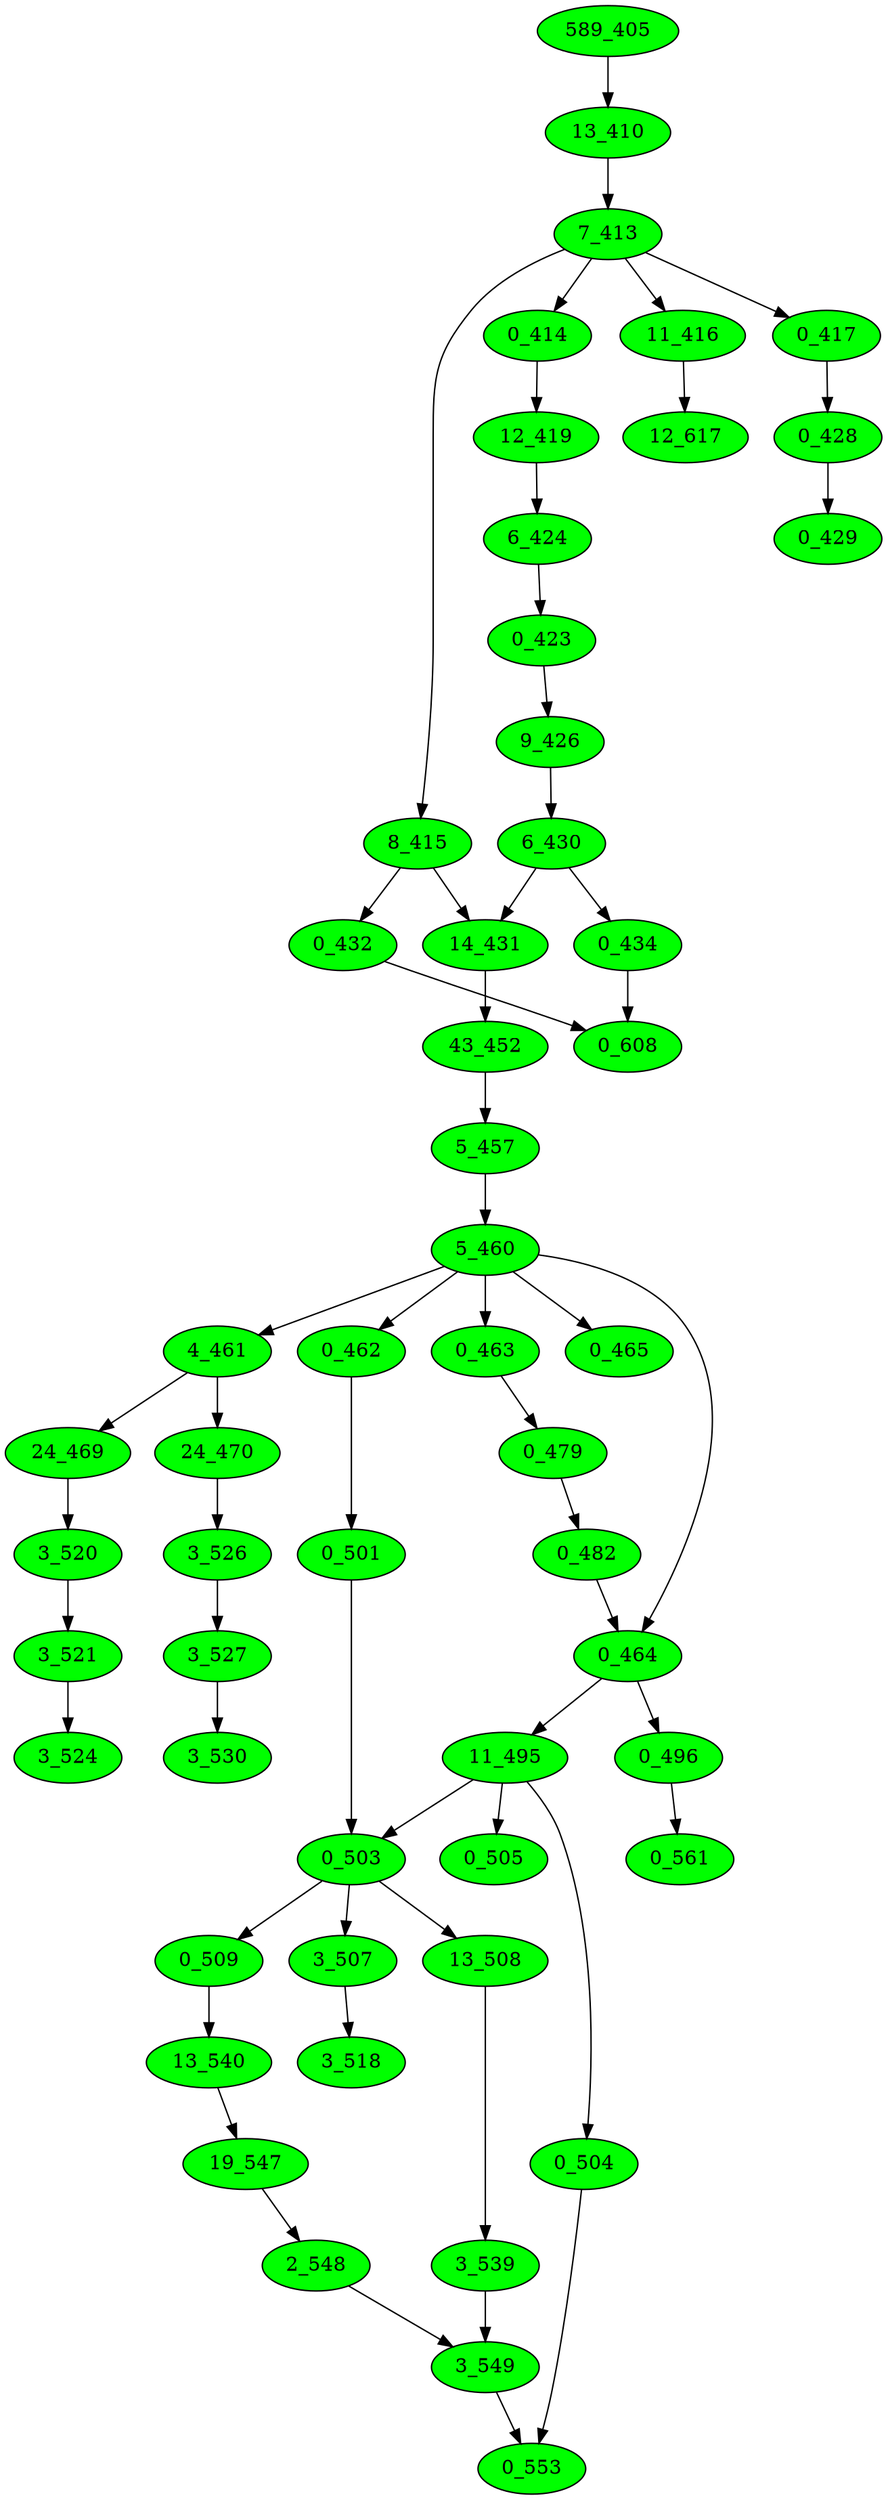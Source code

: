 digraph{
"589_405" [style=filled, fillcolor = green]
"589_405" -> "13_410"
"13_410" [style=filled, fillcolor = green]
"13_410" [style=filled, fillcolor = green]
"13_410" -> "7_413"
"7_413" [style=filled, fillcolor = green]
"7_413" [style=filled, fillcolor = green]
"7_413" -> "0_414"
"0_414" [style=filled, fillcolor = green]
"7_413" -> "8_415"
"8_415" [style=filled, fillcolor = green]
"7_413" -> "11_416"
"11_416" [style=filled, fillcolor = green]
"7_413" -> "0_417"
"0_417" [style=filled, fillcolor = green]
"0_414" [style=filled, fillcolor = green]
"0_414" -> "12_419"
"12_419" [style=filled, fillcolor = green]
"0_417" [style=filled, fillcolor = green]
"0_417" -> "0_428"
"0_428" [style=filled, fillcolor = green]
"8_415" [style=filled, fillcolor = green]
"8_415" -> "0_432"
"0_432" [style=filled, fillcolor = green]
"8_415" -> "14_431"
"14_431" [style=filled, fillcolor = green]
"11_416" [style=filled, fillcolor = green]
"11_416" -> "12_617"
"12_617" [style=filled, fillcolor = green]
"12_419" [style=filled, fillcolor = green]
"12_419" -> "6_424"
"6_424" [style=filled, fillcolor = green]
"0_428" [style=filled, fillcolor = green]
"0_428" -> "0_429"
"0_429" [style=filled, fillcolor = green]
"6_424" [style=filled, fillcolor = green]
"6_424" -> "0_423"
"0_423" [style=filled, fillcolor = green]
"0_423" [style=filled, fillcolor = green]
"0_423" -> "9_426"
"9_426" [style=filled, fillcolor = green]
"9_426" [style=filled, fillcolor = green]
"9_426" -> "6_430"
"6_430" [style=filled, fillcolor = green]
"6_430" [style=filled, fillcolor = green]
"6_430" -> "14_431"
"14_431" [style=filled, fillcolor = green]
"6_430" -> "0_434"
"0_434" [style=filled, fillcolor = green]
"14_431" [style=filled, fillcolor = green]
"14_431" -> "43_452"
"43_452" [style=filled, fillcolor = green]
"0_432" [style=filled, fillcolor = green]
"0_432" -> "0_608"
"0_608" [style=filled, fillcolor = green]
"0_434" [style=filled, fillcolor = green]
"0_434" -> "0_608"
"0_608" [style=filled, fillcolor = green]
"43_452" [style=filled, fillcolor = green]
"43_452" -> "5_457"
"5_457" [style=filled, fillcolor = green]
"5_457" [style=filled, fillcolor = green]
"5_457" -> "5_460"
"5_460" [style=filled, fillcolor = green]
"5_460" [style=filled, fillcolor = green]
"5_460" -> "4_461"
"4_461" [style=filled, fillcolor = green]
"5_460" -> "0_462"
"0_462" [style=filled, fillcolor = green]
"5_460" -> "0_463"
"0_463" [style=filled, fillcolor = green]
"5_460" -> "0_465"
"0_465" [style=filled, fillcolor = green]
"5_460" -> "0_464"
"0_464" [style=filled, fillcolor = green]
"4_461" [style=filled, fillcolor = green]
"4_461" -> "24_469"
"24_469" [style=filled, fillcolor = green]
"4_461" -> "24_470"
"24_470" [style=filled, fillcolor = green]
"0_463" [style=filled, fillcolor = green]
"0_463" -> "0_479"
"0_479" [style=filled, fillcolor = green]
"0_462" [style=filled, fillcolor = green]
"0_462" -> "0_501"
"0_501" [style=filled, fillcolor = green]
"0_479" [style=filled, fillcolor = green]
"0_479" -> "0_482"
"0_482" [style=filled, fillcolor = green]
"24_469" [style=filled, fillcolor = green]
"24_469" -> "3_520"
"3_520" [style=filled, fillcolor = green]
"24_470" [style=filled, fillcolor = green]
"24_470" -> "3_526"
"3_526" [style=filled, fillcolor = green]
"0_482" [style=filled, fillcolor = green]
"0_482" -> "0_464"
"0_464" [style=filled, fillcolor = green]
"3_520" [style=filled, fillcolor = green]
"3_520" -> "3_521"
"3_521" [style=filled, fillcolor = green]
"3_526" [style=filled, fillcolor = green]
"3_526" -> "3_527"
"3_527" [style=filled, fillcolor = green]
"0_464" [style=filled, fillcolor = green]
"0_464" -> "11_495"
"11_495" [style=filled, fillcolor = green]
"0_464" -> "0_496"
"0_496" [style=filled, fillcolor = green]
"3_521" [style=filled, fillcolor = green]
"3_521" -> "3_524"
"3_524" [style=filled, fillcolor = green]
"3_527" [style=filled, fillcolor = green]
"3_527" -> "3_530"
"3_530" [style=filled, fillcolor = green]
"0_501" [style=filled, fillcolor = green]
"0_501" -> "0_503"
"0_503" [style=filled, fillcolor = green]
"11_495" [style=filled, fillcolor = green]
"11_495" -> "0_503"
"0_503" [style=filled, fillcolor = green]
"11_495" -> "0_504"
"0_504" [style=filled, fillcolor = green]
"11_495" -> "0_505"
"0_505" [style=filled, fillcolor = green]
"0_496" [style=filled, fillcolor = green]
"0_496" -> "0_561"
"0_561" [style=filled, fillcolor = green]
"0_503" [style=filled, fillcolor = green]
"0_503" -> "3_507"
"3_507" [style=filled, fillcolor = green]
"0_503" -> "13_508"
"13_508" [style=filled, fillcolor = green]
"0_503" -> "0_509"
"0_509" [style=filled, fillcolor = green]
"3_507" [style=filled, fillcolor = green]
"3_507" -> "3_518"
"3_518" [style=filled, fillcolor = green]
"13_508" [style=filled, fillcolor = green]
"13_508" -> "3_539"
"3_539" [style=filled, fillcolor = green]
"0_509" [style=filled, fillcolor = green]
"0_509" -> "13_540"
"13_540" [style=filled, fillcolor = green]
"13_540" [style=filled, fillcolor = green]
"13_540" -> "19_547"
"19_547" [style=filled, fillcolor = green]
"19_547" [style=filled, fillcolor = green]
"19_547" -> "2_548"
"2_548" [style=filled, fillcolor = green]
"3_539" [style=filled, fillcolor = green]
"3_539" -> "3_549"
"3_549" [style=filled, fillcolor = green]
"2_548" [style=filled, fillcolor = green]
"2_548" -> "3_549"
"3_549" [style=filled, fillcolor = green]
"0_504" [style=filled, fillcolor = green]
"0_504" -> "0_553"
"0_553" [style=filled, fillcolor = green]
"3_549" [style=filled, fillcolor = green]
"3_549" -> "0_553"
"0_553" [style=filled, fillcolor = green]
}